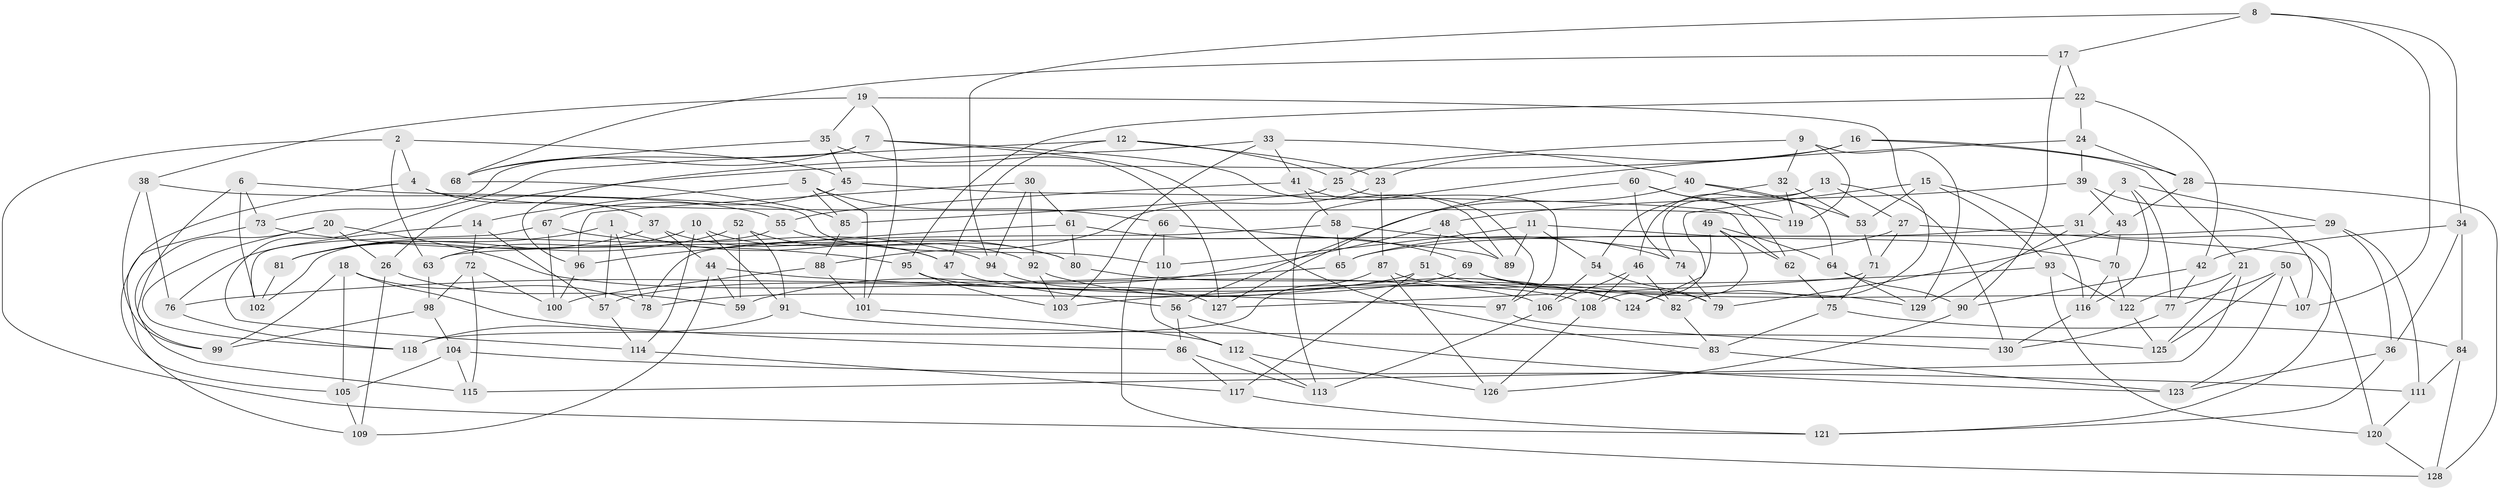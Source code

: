 // Generated by graph-tools (version 1.1) at 2025/11/02/27/25 16:11:48]
// undirected, 130 vertices, 260 edges
graph export_dot {
graph [start="1"]
  node [color=gray90,style=filled];
  1;
  2;
  3;
  4;
  5;
  6;
  7;
  8;
  9;
  10;
  11;
  12;
  13;
  14;
  15;
  16;
  17;
  18;
  19;
  20;
  21;
  22;
  23;
  24;
  25;
  26;
  27;
  28;
  29;
  30;
  31;
  32;
  33;
  34;
  35;
  36;
  37;
  38;
  39;
  40;
  41;
  42;
  43;
  44;
  45;
  46;
  47;
  48;
  49;
  50;
  51;
  52;
  53;
  54;
  55;
  56;
  57;
  58;
  59;
  60;
  61;
  62;
  63;
  64;
  65;
  66;
  67;
  68;
  69;
  70;
  71;
  72;
  73;
  74;
  75;
  76;
  77;
  78;
  79;
  80;
  81;
  82;
  83;
  84;
  85;
  86;
  87;
  88;
  89;
  90;
  91;
  92;
  93;
  94;
  95;
  96;
  97;
  98;
  99;
  100;
  101;
  102;
  103;
  104;
  105;
  106;
  107;
  108;
  109;
  110;
  111;
  112;
  113;
  114;
  115;
  116;
  117;
  118;
  119;
  120;
  121;
  122;
  123;
  124;
  125;
  126;
  127;
  128;
  129;
  130;
  1 -- 78;
  1 -- 80;
  1 -- 81;
  1 -- 57;
  2 -- 4;
  2 -- 63;
  2 -- 45;
  2 -- 121;
  3 -- 29;
  3 -- 31;
  3 -- 77;
  3 -- 116;
  4 -- 119;
  4 -- 105;
  4 -- 37;
  5 -- 85;
  5 -- 14;
  5 -- 101;
  5 -- 66;
  6 -- 110;
  6 -- 102;
  6 -- 99;
  6 -- 73;
  7 -- 89;
  7 -- 68;
  7 -- 83;
  7 -- 73;
  8 -- 94;
  8 -- 34;
  8 -- 107;
  8 -- 17;
  9 -- 119;
  9 -- 129;
  9 -- 25;
  9 -- 32;
  10 -- 63;
  10 -- 91;
  10 -- 47;
  10 -- 114;
  11 -- 54;
  11 -- 70;
  11 -- 110;
  11 -- 89;
  12 -- 23;
  12 -- 114;
  12 -- 25;
  12 -- 47;
  13 -- 27;
  13 -- 74;
  13 -- 46;
  13 -- 130;
  14 -- 72;
  14 -- 76;
  14 -- 57;
  15 -- 53;
  15 -- 116;
  15 -- 93;
  15 -- 124;
  16 -- 28;
  16 -- 23;
  16 -- 26;
  16 -- 21;
  17 -- 22;
  17 -- 68;
  17 -- 90;
  18 -- 99;
  18 -- 105;
  18 -- 86;
  18 -- 78;
  19 -- 82;
  19 -- 35;
  19 -- 38;
  19 -- 101;
  20 -- 26;
  20 -- 115;
  20 -- 106;
  20 -- 118;
  21 -- 122;
  21 -- 115;
  21 -- 125;
  22 -- 95;
  22 -- 24;
  22 -- 42;
  23 -- 87;
  23 -- 88;
  24 -- 113;
  24 -- 28;
  24 -- 39;
  25 -- 85;
  25 -- 97;
  26 -- 109;
  26 -- 59;
  27 -- 120;
  27 -- 71;
  27 -- 65;
  28 -- 43;
  28 -- 128;
  29 -- 63;
  29 -- 111;
  29 -- 36;
  30 -- 61;
  30 -- 92;
  30 -- 94;
  30 -- 96;
  31 -- 129;
  31 -- 121;
  31 -- 65;
  32 -- 119;
  32 -- 53;
  32 -- 54;
  33 -- 103;
  33 -- 96;
  33 -- 41;
  33 -- 40;
  34 -- 42;
  34 -- 84;
  34 -- 36;
  35 -- 127;
  35 -- 68;
  35 -- 45;
  36 -- 121;
  36 -- 123;
  37 -- 47;
  37 -- 44;
  37 -- 81;
  38 -- 99;
  38 -- 76;
  38 -- 55;
  39 -- 107;
  39 -- 48;
  39 -- 43;
  40 -- 64;
  40 -- 56;
  40 -- 53;
  41 -- 58;
  41 -- 97;
  41 -- 55;
  42 -- 90;
  42 -- 77;
  43 -- 79;
  43 -- 70;
  44 -- 97;
  44 -- 109;
  44 -- 59;
  45 -- 62;
  45 -- 67;
  46 -- 82;
  46 -- 108;
  46 -- 106;
  47 -- 56;
  48 -- 51;
  48 -- 89;
  48 -- 59;
  49 -- 124;
  49 -- 108;
  49 -- 64;
  49 -- 62;
  50 -- 125;
  50 -- 77;
  50 -- 123;
  50 -- 107;
  51 -- 57;
  51 -- 129;
  51 -- 117;
  52 -- 81;
  52 -- 59;
  52 -- 91;
  52 -- 92;
  53 -- 71;
  54 -- 106;
  54 -- 79;
  55 -- 102;
  55 -- 80;
  56 -- 86;
  56 -- 123;
  57 -- 114;
  58 -- 74;
  58 -- 65;
  58 -- 78;
  60 -- 74;
  60 -- 127;
  60 -- 62;
  60 -- 119;
  61 -- 80;
  61 -- 69;
  61 -- 96;
  62 -- 75;
  63 -- 98;
  64 -- 90;
  64 -- 129;
  65 -- 76;
  66 -- 110;
  66 -- 89;
  66 -- 128;
  67 -- 100;
  67 -- 94;
  67 -- 102;
  68 -- 85;
  69 -- 107;
  69 -- 79;
  69 -- 78;
  70 -- 116;
  70 -- 122;
  71 -- 127;
  71 -- 75;
  72 -- 98;
  72 -- 115;
  72 -- 100;
  73 -- 95;
  73 -- 109;
  74 -- 79;
  75 -- 83;
  75 -- 84;
  76 -- 118;
  77 -- 130;
  80 -- 82;
  81 -- 102;
  82 -- 83;
  83 -- 123;
  84 -- 111;
  84 -- 128;
  85 -- 88;
  86 -- 113;
  86 -- 117;
  87 -- 126;
  87 -- 124;
  87 -- 118;
  88 -- 100;
  88 -- 101;
  90 -- 126;
  91 -- 125;
  91 -- 118;
  92 -- 103;
  92 -- 124;
  93 -- 120;
  93 -- 103;
  93 -- 122;
  94 -- 127;
  95 -- 103;
  95 -- 108;
  96 -- 100;
  97 -- 130;
  98 -- 99;
  98 -- 104;
  101 -- 112;
  104 -- 105;
  104 -- 111;
  104 -- 115;
  105 -- 109;
  106 -- 113;
  108 -- 126;
  110 -- 112;
  111 -- 120;
  112 -- 126;
  112 -- 113;
  114 -- 117;
  116 -- 130;
  117 -- 121;
  120 -- 128;
  122 -- 125;
}
